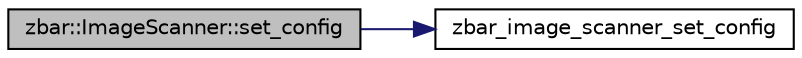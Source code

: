 digraph G
{
  edge [fontname="Helvetica",fontsize="10",labelfontname="Helvetica",labelfontsize="10"];
  node [fontname="Helvetica",fontsize="10",shape=record];
  rankdir=LR;
  Node1 [label="zbar::ImageScanner::set_config",height=0.2,width=0.4,color="black", fillcolor="grey75", style="filled" fontcolor="black"];
  Node1 -> Node2 [color="midnightblue",fontsize="10",style="solid"];
  Node2 [label="zbar_image_scanner_set_config",height=0.2,width=0.4,color="black", fillcolor="white", style="filled",URL="$zbar_8h.html#a852cc868137d668e17ccfbf201b5a9ed"];
}
